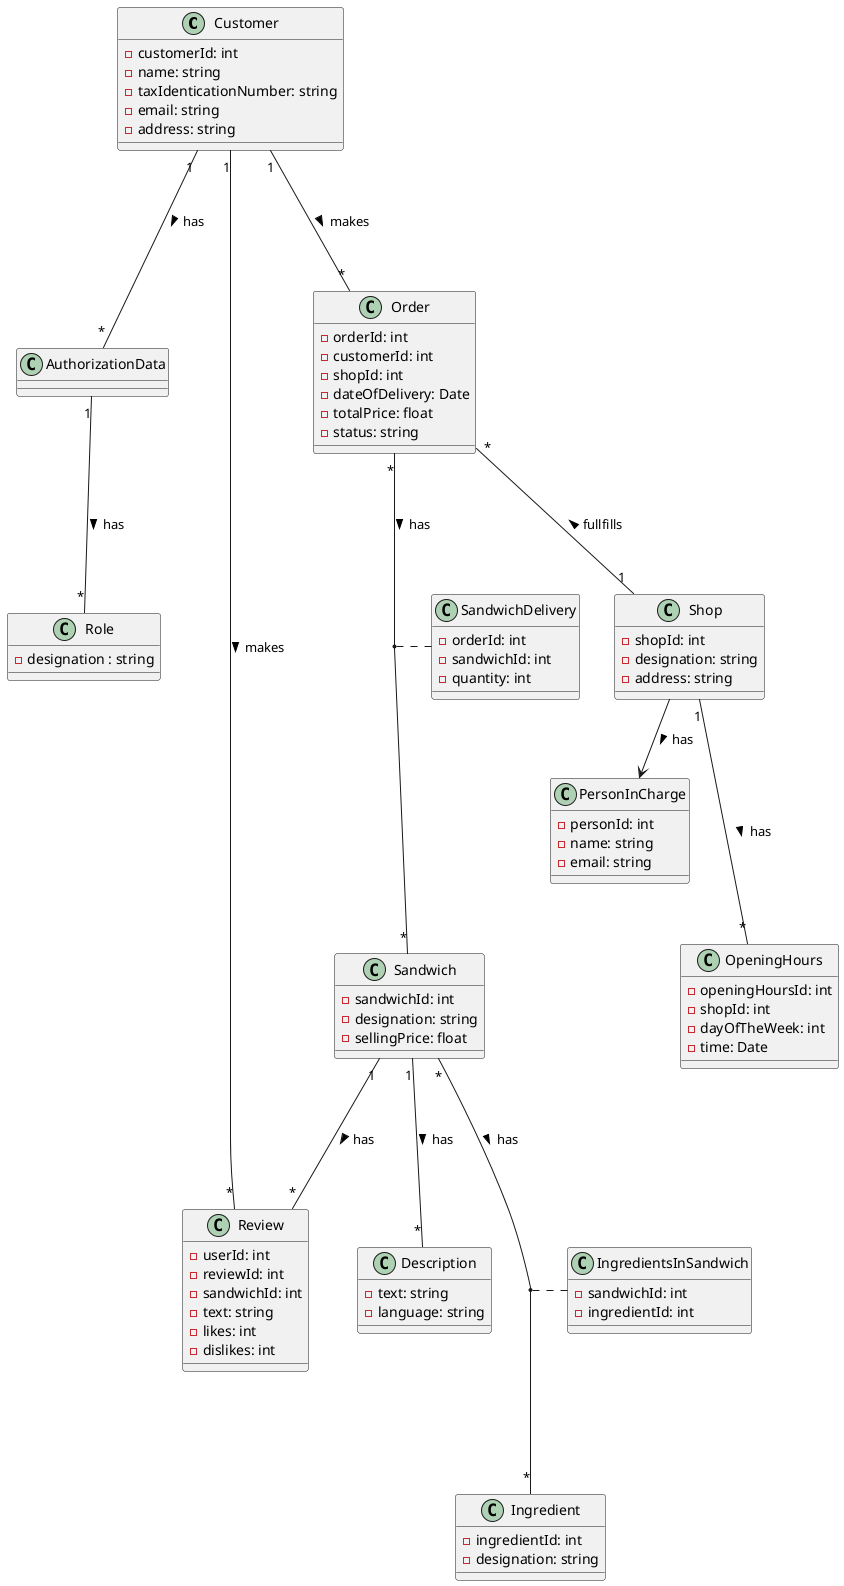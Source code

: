 @startuml Domain Model
  class Customer {
    - customerId: int
    - name: string
    - taxIdenticationNumber: string
    - email: string
    - address: string
  }

  class AuthorizationData{

  }

  class Role{
    - designation : string
  }
  class Sandwich {
    - sandwichId: int
    - designation: string
    - sellingPrice: float
  }

  class Description{
    - text: string
    - language: string
  }

  class Ingredient {
    - ingredientId: int
    - designation: string
  }

  class Review{
    - userId: int
    - reviewId: int
    - sandwichId: int
    - text: string
    - likes: int
    - dislikes: int
  }

  class Shop{
    - shopId: int
    - designation: string
    - address: string
  }

  class PersonInCharge{
    - personId: int
    - name: string
    - email: string
  }

  class OpeningHours{
    - openingHoursId: int
    - shopId: int
    - dayOfTheWeek: int
    - time: Date
  }

  class Order{
    - orderId: int
    - customerId: int
    - shopId: int
    - dateOfDelivery: Date
    - totalPrice: float
    - status: string
  }

  class SandwichDelivery{
    - orderId: int
    - sandwichId: int
    - quantity: int
  }

  class IngredientsInSandwich{
    - sandwichId: int
    - ingredientId: int
  }

  Customer "1" --- "*" AuthorizationData: has >
  AuthorizationData "1" --- "*" Role: has >
  Sandwich "*" --- "*" Ingredient: has >
  (Sandwich,Ingredient) .. IngredientsInSandwich
  Sandwich "1" --- "*" Description: has >
  Shop "1" --- "*" OpeningHours: has >
  Shop --> PersonInCharge: has >
  Order "*" --- "*" Sandwich: has >
  (Order, Sandwich) .. SandwichDelivery
  Customer "1" --- "*" Order: makes >
  Customer "1" --- "*" Review: makes >
  Sandwich "1" --- "*" Review: has >
  Order "*" --- "1" Shop: fullfills <

@enduml